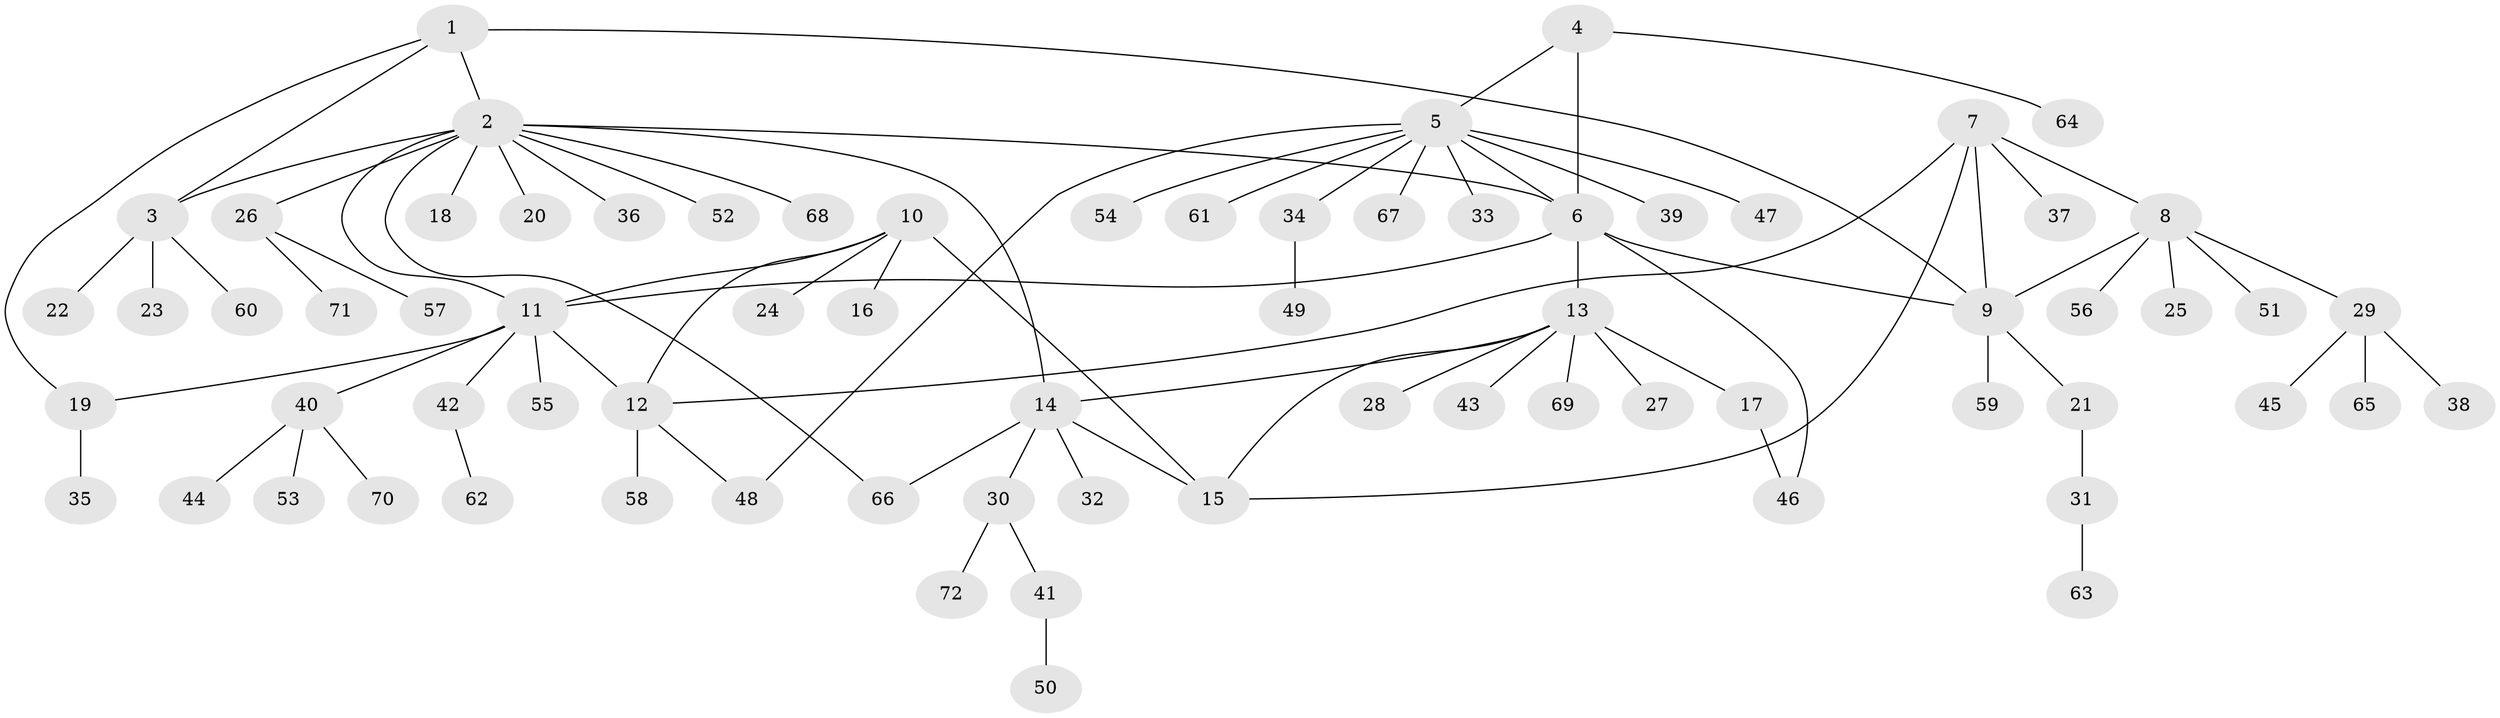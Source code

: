 // Generated by graph-tools (version 1.1) at 2025/16/03/09/25 04:16:07]
// undirected, 72 vertices, 86 edges
graph export_dot {
graph [start="1"]
  node [color=gray90,style=filled];
  1;
  2;
  3;
  4;
  5;
  6;
  7;
  8;
  9;
  10;
  11;
  12;
  13;
  14;
  15;
  16;
  17;
  18;
  19;
  20;
  21;
  22;
  23;
  24;
  25;
  26;
  27;
  28;
  29;
  30;
  31;
  32;
  33;
  34;
  35;
  36;
  37;
  38;
  39;
  40;
  41;
  42;
  43;
  44;
  45;
  46;
  47;
  48;
  49;
  50;
  51;
  52;
  53;
  54;
  55;
  56;
  57;
  58;
  59;
  60;
  61;
  62;
  63;
  64;
  65;
  66;
  67;
  68;
  69;
  70;
  71;
  72;
  1 -- 2;
  1 -- 3;
  1 -- 9;
  1 -- 19;
  2 -- 3;
  2 -- 6;
  2 -- 11;
  2 -- 14;
  2 -- 18;
  2 -- 20;
  2 -- 26;
  2 -- 36;
  2 -- 52;
  2 -- 66;
  2 -- 68;
  3 -- 22;
  3 -- 23;
  3 -- 60;
  4 -- 5;
  4 -- 6;
  4 -- 64;
  5 -- 6;
  5 -- 33;
  5 -- 34;
  5 -- 39;
  5 -- 47;
  5 -- 48;
  5 -- 54;
  5 -- 61;
  5 -- 67;
  6 -- 9;
  6 -- 11;
  6 -- 13;
  6 -- 46;
  7 -- 8;
  7 -- 9;
  7 -- 12;
  7 -- 15;
  7 -- 37;
  8 -- 9;
  8 -- 25;
  8 -- 29;
  8 -- 51;
  8 -- 56;
  9 -- 21;
  9 -- 59;
  10 -- 11;
  10 -- 12;
  10 -- 15;
  10 -- 16;
  10 -- 24;
  11 -- 12;
  11 -- 19;
  11 -- 40;
  11 -- 42;
  11 -- 55;
  12 -- 48;
  12 -- 58;
  13 -- 14;
  13 -- 15;
  13 -- 17;
  13 -- 27;
  13 -- 28;
  13 -- 43;
  13 -- 69;
  14 -- 15;
  14 -- 30;
  14 -- 32;
  14 -- 66;
  17 -- 46;
  19 -- 35;
  21 -- 31;
  26 -- 57;
  26 -- 71;
  29 -- 38;
  29 -- 45;
  29 -- 65;
  30 -- 41;
  30 -- 72;
  31 -- 63;
  34 -- 49;
  40 -- 44;
  40 -- 53;
  40 -- 70;
  41 -- 50;
  42 -- 62;
}

